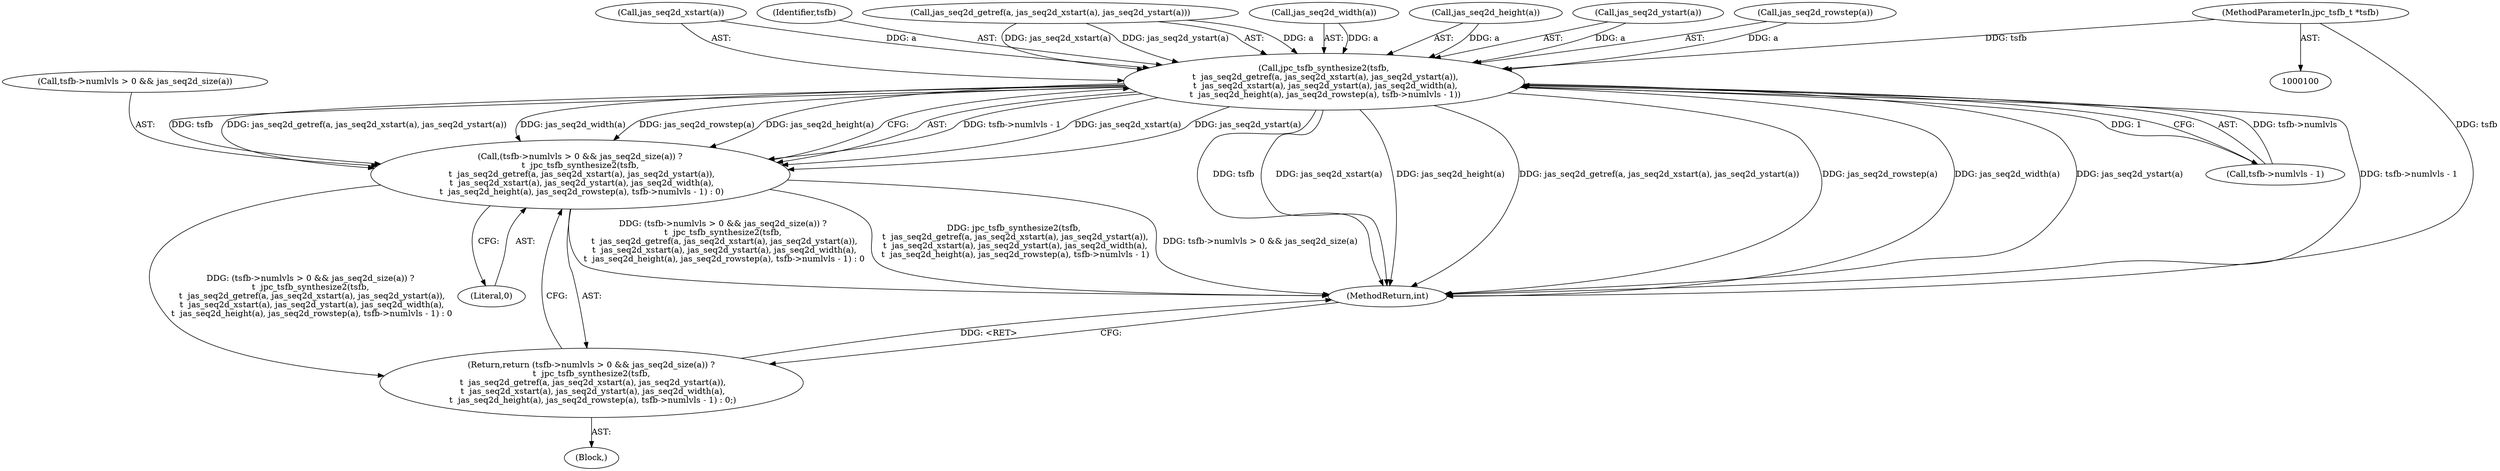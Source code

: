 digraph "0_jasper_2e82fa00466ae525339754bb3ab0a0474a31d4bd_0@pointer" {
"1000101" [label="(MethodParameterIn,jpc_tsfb_t *tsfb)"];
"1000114" [label="(Call,jpc_tsfb_synthesize2(tsfb,\n \t  jas_seq2d_getref(a, jas_seq2d_xstart(a), jas_seq2d_ystart(a)),\n \t  jas_seq2d_xstart(a), jas_seq2d_ystart(a), jas_seq2d_width(a),\n \t  jas_seq2d_height(a), jas_seq2d_rowstep(a), tsfb->numlvls - 1))"];
"1000105" [label="(Call,(tsfb->numlvls > 0 && jas_seq2d_size(a)) ?\n\t  jpc_tsfb_synthesize2(tsfb,\n \t  jas_seq2d_getref(a, jas_seq2d_xstart(a), jas_seq2d_ystart(a)),\n \t  jas_seq2d_xstart(a), jas_seq2d_ystart(a), jas_seq2d_width(a),\n \t  jas_seq2d_height(a), jas_seq2d_rowstep(a), tsfb->numlvls - 1) : 0)"];
"1000104" [label="(Return,return (tsfb->numlvls > 0 && jas_seq2d_size(a)) ?\n\t  jpc_tsfb_synthesize2(tsfb,\n \t  jas_seq2d_getref(a, jas_seq2d_xstart(a), jas_seq2d_ystart(a)),\n \t  jas_seq2d_xstart(a), jas_seq2d_ystart(a), jas_seq2d_width(a),\n \t  jas_seq2d_height(a), jas_seq2d_rowstep(a), tsfb->numlvls - 1) : 0;)"];
"1000122" [label="(Call,jas_seq2d_xstart(a))"];
"1000104" [label="(Return,return (tsfb->numlvls > 0 && jas_seq2d_size(a)) ?\n\t  jpc_tsfb_synthesize2(tsfb,\n \t  jas_seq2d_getref(a, jas_seq2d_xstart(a), jas_seq2d_ystart(a)),\n \t  jas_seq2d_xstart(a), jas_seq2d_ystart(a), jas_seq2d_width(a),\n \t  jas_seq2d_height(a), jas_seq2d_rowstep(a), tsfb->numlvls - 1) : 0;)"];
"1000114" [label="(Call,jpc_tsfb_synthesize2(tsfb,\n \t  jas_seq2d_getref(a, jas_seq2d_xstart(a), jas_seq2d_ystart(a)),\n \t  jas_seq2d_xstart(a), jas_seq2d_ystart(a), jas_seq2d_width(a),\n \t  jas_seq2d_height(a), jas_seq2d_rowstep(a), tsfb->numlvls - 1))"];
"1000115" [label="(Identifier,tsfb)"];
"1000137" [label="(Literal,0)"];
"1000106" [label="(Call,tsfb->numlvls > 0 && jas_seq2d_size(a))"];
"1000116" [label="(Call,jas_seq2d_getref(a, jas_seq2d_xstart(a), jas_seq2d_ystart(a)))"];
"1000126" [label="(Call,jas_seq2d_width(a))"];
"1000101" [label="(MethodParameterIn,jpc_tsfb_t *tsfb)"];
"1000105" [label="(Call,(tsfb->numlvls > 0 && jas_seq2d_size(a)) ?\n\t  jpc_tsfb_synthesize2(tsfb,\n \t  jas_seq2d_getref(a, jas_seq2d_xstart(a), jas_seq2d_ystart(a)),\n \t  jas_seq2d_xstart(a), jas_seq2d_ystart(a), jas_seq2d_width(a),\n \t  jas_seq2d_height(a), jas_seq2d_rowstep(a), tsfb->numlvls - 1) : 0)"];
"1000132" [label="(Call,tsfb->numlvls - 1)"];
"1000128" [label="(Call,jas_seq2d_height(a))"];
"1000138" [label="(MethodReturn,int)"];
"1000124" [label="(Call,jas_seq2d_ystart(a))"];
"1000130" [label="(Call,jas_seq2d_rowstep(a))"];
"1000103" [label="(Block,)"];
"1000101" -> "1000100"  [label="AST: "];
"1000101" -> "1000138"  [label="DDG: tsfb"];
"1000101" -> "1000114"  [label="DDG: tsfb"];
"1000114" -> "1000105"  [label="AST: "];
"1000114" -> "1000132"  [label="CFG: "];
"1000115" -> "1000114"  [label="AST: "];
"1000116" -> "1000114"  [label="AST: "];
"1000122" -> "1000114"  [label="AST: "];
"1000124" -> "1000114"  [label="AST: "];
"1000126" -> "1000114"  [label="AST: "];
"1000128" -> "1000114"  [label="AST: "];
"1000130" -> "1000114"  [label="AST: "];
"1000132" -> "1000114"  [label="AST: "];
"1000105" -> "1000114"  [label="CFG: "];
"1000114" -> "1000138"  [label="DDG: tsfb->numlvls - 1"];
"1000114" -> "1000138"  [label="DDG: tsfb"];
"1000114" -> "1000138"  [label="DDG: jas_seq2d_xstart(a)"];
"1000114" -> "1000138"  [label="DDG: jas_seq2d_height(a)"];
"1000114" -> "1000138"  [label="DDG: jas_seq2d_getref(a, jas_seq2d_xstart(a), jas_seq2d_ystart(a))"];
"1000114" -> "1000138"  [label="DDG: jas_seq2d_rowstep(a)"];
"1000114" -> "1000138"  [label="DDG: jas_seq2d_width(a)"];
"1000114" -> "1000138"  [label="DDG: jas_seq2d_ystart(a)"];
"1000114" -> "1000105"  [label="DDG: tsfb->numlvls - 1"];
"1000114" -> "1000105"  [label="DDG: jas_seq2d_xstart(a)"];
"1000114" -> "1000105"  [label="DDG: jas_seq2d_ystart(a)"];
"1000114" -> "1000105"  [label="DDG: tsfb"];
"1000114" -> "1000105"  [label="DDG: jas_seq2d_getref(a, jas_seq2d_xstart(a), jas_seq2d_ystart(a))"];
"1000114" -> "1000105"  [label="DDG: jas_seq2d_width(a)"];
"1000114" -> "1000105"  [label="DDG: jas_seq2d_rowstep(a)"];
"1000114" -> "1000105"  [label="DDG: jas_seq2d_height(a)"];
"1000116" -> "1000114"  [label="DDG: a"];
"1000116" -> "1000114"  [label="DDG: jas_seq2d_xstart(a)"];
"1000116" -> "1000114"  [label="DDG: jas_seq2d_ystart(a)"];
"1000122" -> "1000114"  [label="DDG: a"];
"1000124" -> "1000114"  [label="DDG: a"];
"1000126" -> "1000114"  [label="DDG: a"];
"1000128" -> "1000114"  [label="DDG: a"];
"1000130" -> "1000114"  [label="DDG: a"];
"1000132" -> "1000114"  [label="DDG: tsfb->numlvls"];
"1000132" -> "1000114"  [label="DDG: 1"];
"1000105" -> "1000104"  [label="AST: "];
"1000105" -> "1000137"  [label="CFG: "];
"1000106" -> "1000105"  [label="AST: "];
"1000137" -> "1000105"  [label="AST: "];
"1000104" -> "1000105"  [label="CFG: "];
"1000105" -> "1000138"  [label="DDG: (tsfb->numlvls > 0 && jas_seq2d_size(a)) ?\n\t  jpc_tsfb_synthesize2(tsfb,\n \t  jas_seq2d_getref(a, jas_seq2d_xstart(a), jas_seq2d_ystart(a)),\n \t  jas_seq2d_xstart(a), jas_seq2d_ystart(a), jas_seq2d_width(a),\n \t  jas_seq2d_height(a), jas_seq2d_rowstep(a), tsfb->numlvls - 1) : 0"];
"1000105" -> "1000138"  [label="DDG: jpc_tsfb_synthesize2(tsfb,\n \t  jas_seq2d_getref(a, jas_seq2d_xstart(a), jas_seq2d_ystart(a)),\n \t  jas_seq2d_xstart(a), jas_seq2d_ystart(a), jas_seq2d_width(a),\n \t  jas_seq2d_height(a), jas_seq2d_rowstep(a), tsfb->numlvls - 1)"];
"1000105" -> "1000138"  [label="DDG: tsfb->numlvls > 0 && jas_seq2d_size(a)"];
"1000105" -> "1000104"  [label="DDG: (tsfb->numlvls > 0 && jas_seq2d_size(a)) ?\n\t  jpc_tsfb_synthesize2(tsfb,\n \t  jas_seq2d_getref(a, jas_seq2d_xstart(a), jas_seq2d_ystart(a)),\n \t  jas_seq2d_xstart(a), jas_seq2d_ystart(a), jas_seq2d_width(a),\n \t  jas_seq2d_height(a), jas_seq2d_rowstep(a), tsfb->numlvls - 1) : 0"];
"1000104" -> "1000103"  [label="AST: "];
"1000138" -> "1000104"  [label="CFG: "];
"1000104" -> "1000138"  [label="DDG: <RET>"];
}
